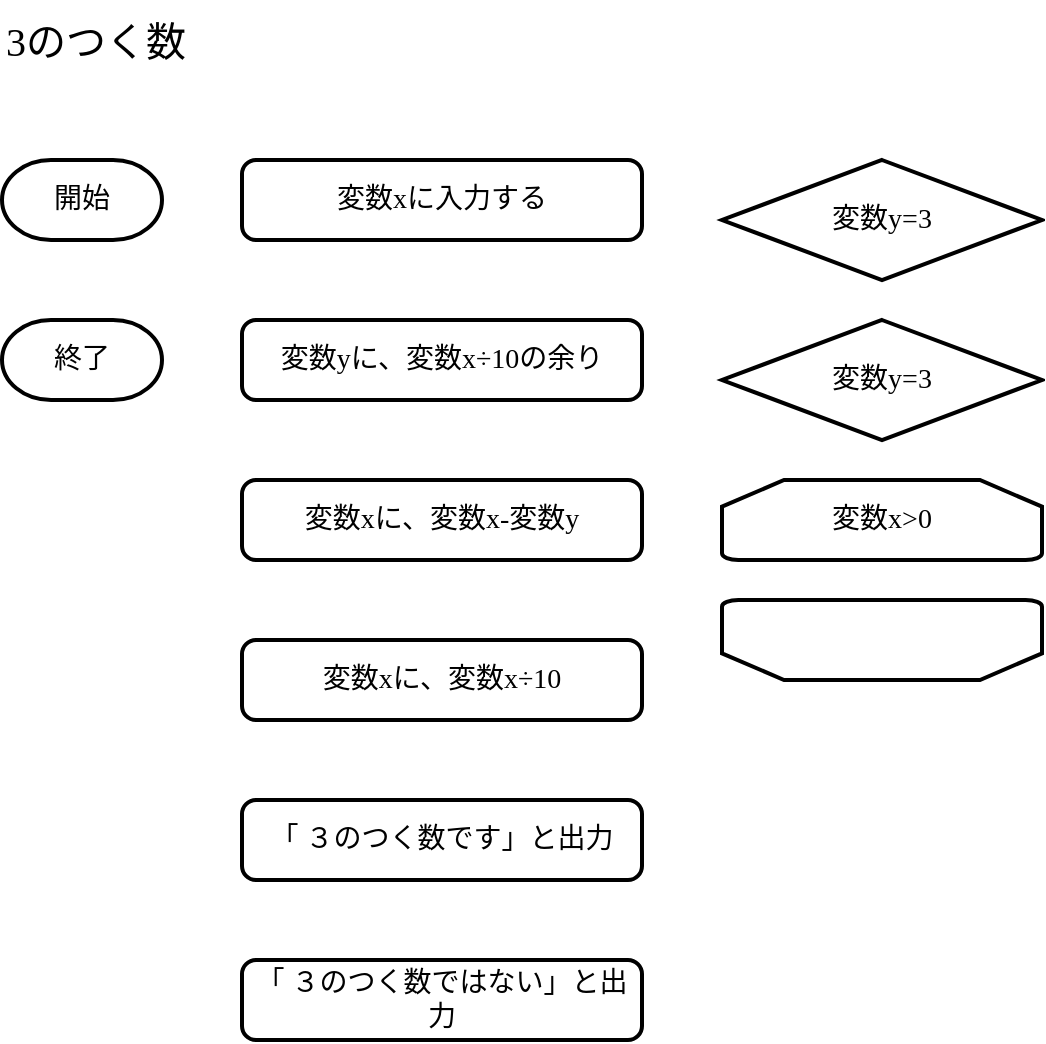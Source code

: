 <mxfile version="21.3.7" type="device">
  <diagram name="ページ1" id="D5p3RVC4t98DR3PqROP9">
    <mxGraphModel dx="1386" dy="925" grid="1" gridSize="10" guides="1" tooltips="1" connect="1" arrows="1" fold="1" page="1" pageScale="1" pageWidth="1169" pageHeight="827" math="0" shadow="0">
      <root>
        <mxCell id="0" />
        <mxCell id="1" parent="0" />
        <mxCell id="StKes1Bay4Hae8yV6QAt-1" value="開始" style="strokeWidth=2;html=1;shape=mxgraph.flowchart.terminator;whiteSpace=wrap;fontSize=14;fontFamily=BIZ UDPGothic;" parent="1" vertex="1">
          <mxGeometry x="40" y="120" width="80" height="40" as="geometry" />
        </mxCell>
        <mxCell id="StKes1Bay4Hae8yV6QAt-2" value="終了" style="strokeWidth=2;html=1;shape=mxgraph.flowchart.terminator;whiteSpace=wrap;fontSize=14;fontFamily=BIZ UDPGothic;" parent="1" vertex="1">
          <mxGeometry x="40" y="200" width="80" height="40" as="geometry" />
        </mxCell>
        <mxCell id="StKes1Bay4Hae8yV6QAt-3" value="&lt;div style=&quot;font-size: 14px;&quot;&gt;変数xに入力する&lt;/div&gt;" style="rounded=1;whiteSpace=wrap;html=1;absoluteArcSize=1;arcSize=14;strokeWidth=2;fontSize=14;fontFamily=BIZ UDPGothic;" parent="1" vertex="1">
          <mxGeometry x="160" y="120" width="200" height="40" as="geometry" />
        </mxCell>
        <mxCell id="9aM1dBj8owvEj4xOFZrg-10" value="3のつく数" style="text;html=1;strokeColor=none;fillColor=none;align=left;verticalAlign=middle;whiteSpace=wrap;rounded=0;fontSize=20;fontFamily=BIZ UDPGothic;" parent="1" vertex="1">
          <mxGeometry x="40" y="40" width="480" height="40" as="geometry" />
        </mxCell>
        <mxCell id="D7fSjAbkDVPHjdvhgrvn-4" value="&lt;div style=&quot;font-size: 14px;&quot;&gt;変数x&amp;gt;0&lt;/div&gt;" style="strokeWidth=2;html=1;shape=mxgraph.flowchart.loop_limit;whiteSpace=wrap;fontSize=14;fontFamily=BIZ UDPGothic;" parent="1" vertex="1">
          <mxGeometry x="400" y="280" width="160" height="40" as="geometry" />
        </mxCell>
        <mxCell id="D7fSjAbkDVPHjdvhgrvn-5" value="" style="strokeWidth=2;html=1;shape=mxgraph.flowchart.loop_limit;whiteSpace=wrap;direction=west;fontSize=14;fontFamily=BIZ UDPGothic;" parent="1" vertex="1">
          <mxGeometry x="400" y="340" width="160" height="40" as="geometry" />
        </mxCell>
        <mxCell id="D7fSjAbkDVPHjdvhgrvn-6" value="&lt;div style=&quot;font-size: 14px;&quot;&gt;変数y=3&lt;/div&gt;" style="strokeWidth=2;html=1;shape=mxgraph.flowchart.decision;whiteSpace=wrap;fontSize=14;fontFamily=BIZ UDPGothic;" parent="1" vertex="1">
          <mxGeometry x="400" y="120" width="160" height="60" as="geometry" />
        </mxCell>
        <mxCell id="D7fSjAbkDVPHjdvhgrvn-7" value="&lt;div style=&quot;font-size: 14px;&quot;&gt;&lt;div&gt;変数yに、変数x÷10の余り&lt;/div&gt;&lt;/div&gt;" style="rounded=1;whiteSpace=wrap;html=1;absoluteArcSize=1;arcSize=14;strokeWidth=2;fontSize=14;fontFamily=BIZ UDPGothic;" parent="1" vertex="1">
          <mxGeometry x="160" y="200" width="200" height="40" as="geometry" />
        </mxCell>
        <mxCell id="D7fSjAbkDVPHjdvhgrvn-8" value="&lt;div style=&quot;font-size: 14px;&quot;&gt;&lt;div&gt;変数xに、変数x-変数y&lt;/div&gt;&lt;/div&gt;" style="rounded=1;whiteSpace=wrap;html=1;absoluteArcSize=1;arcSize=14;strokeWidth=2;fontSize=14;fontFamily=BIZ UDPGothic;" parent="1" vertex="1">
          <mxGeometry x="160" y="280" width="200" height="40" as="geometry" />
        </mxCell>
        <mxCell id="D7fSjAbkDVPHjdvhgrvn-9" value="&lt;div style=&quot;font-size: 14px;&quot;&gt;&lt;div&gt;変数xに、変数x÷10&lt;/div&gt;&lt;/div&gt;" style="rounded=1;whiteSpace=wrap;html=1;absoluteArcSize=1;arcSize=14;strokeWidth=2;fontSize=14;fontFamily=BIZ UDPGothic;" parent="1" vertex="1">
          <mxGeometry x="160" y="360" width="200" height="40" as="geometry" />
        </mxCell>
        <mxCell id="D7fSjAbkDVPHjdvhgrvn-10" value="&lt;div style=&quot;&quot;&gt;&lt;div style=&quot;&quot;&gt;「 ３のつく数です」と出力&lt;/div&gt;&lt;/div&gt;" style="rounded=1;whiteSpace=wrap;html=1;absoluteArcSize=1;arcSize=14;strokeWidth=2;fontSize=14;fontFamily=BIZ UDPGothic;" parent="1" vertex="1">
          <mxGeometry x="160" y="440" width="200" height="40" as="geometry" />
        </mxCell>
        <mxCell id="D7fSjAbkDVPHjdvhgrvn-11" value="&lt;div style=&quot;&quot;&gt;&lt;div style=&quot;&quot;&gt;「 ３のつく数ではない」と出力&lt;/div&gt;&lt;/div&gt;" style="rounded=1;whiteSpace=wrap;html=1;absoluteArcSize=1;arcSize=14;strokeWidth=2;fontSize=14;fontFamily=BIZ UDPGothic;" parent="1" vertex="1">
          <mxGeometry x="160" y="520" width="200" height="40" as="geometry" />
        </mxCell>
        <mxCell id="D7fSjAbkDVPHjdvhgrvn-39" value="&lt;div style=&quot;font-size: 14px;&quot;&gt;変数y=3&lt;/div&gt;" style="strokeWidth=2;html=1;shape=mxgraph.flowchart.decision;whiteSpace=wrap;fontSize=14;fontFamily=BIZ UDPGothic;" parent="1" vertex="1">
          <mxGeometry x="400" y="200" width="160" height="60" as="geometry" />
        </mxCell>
      </root>
    </mxGraphModel>
  </diagram>
</mxfile>
